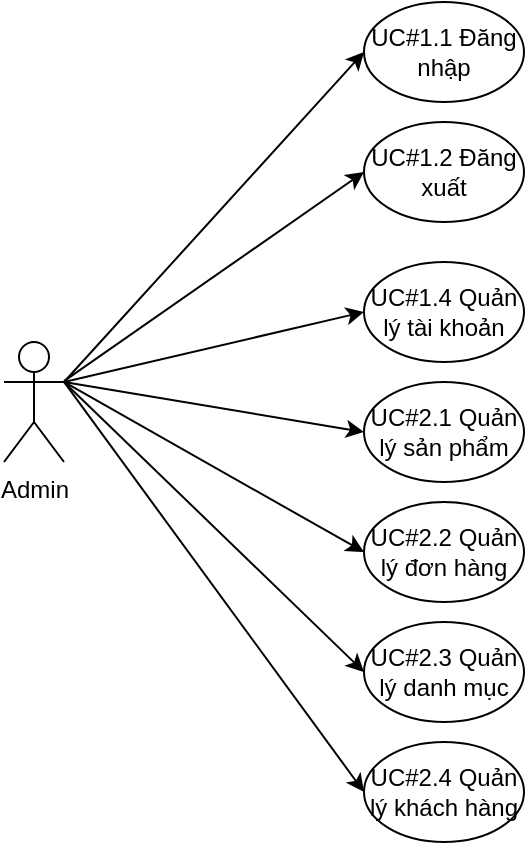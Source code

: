 <mxfile version="27.1.4">
  <diagram name="Page-1" id="YNuYMevGYaQM2IaW7lnQ">
    <mxGraphModel dx="1281" dy="1661" grid="1" gridSize="10" guides="1" tooltips="1" connect="1" arrows="1" fold="1" page="1" pageScale="1" pageWidth="850" pageHeight="1100" math="0" shadow="0">
      <root>
        <mxCell id="0" />
        <mxCell id="1" parent="0" />
        <mxCell id="OykdvGifRhcjLtKxG8Or-27" value="Admin" style="shape=umlActor;verticalLabelPosition=bottom;verticalAlign=top;html=1;outlineConnect=0;" parent="1" vertex="1">
          <mxGeometry x="150" y="160" width="30" height="60" as="geometry" />
        </mxCell>
        <mxCell id="OykdvGifRhcjLtKxG8Or-28" value="UC#1.1 Đăng nhập" style="ellipse;whiteSpace=wrap;html=1;" parent="1" vertex="1">
          <mxGeometry x="330" y="-10" width="80" height="50" as="geometry" />
        </mxCell>
        <mxCell id="OykdvGifRhcjLtKxG8Or-29" value="UC#1.2 Đăng xuất" style="ellipse;whiteSpace=wrap;html=1;" parent="1" vertex="1">
          <mxGeometry x="330" y="50" width="80" height="50" as="geometry" />
        </mxCell>
        <mxCell id="OykdvGifRhcjLtKxG8Or-30" value="UC#1.4 Quản lý tài khoản" style="ellipse;whiteSpace=wrap;html=1;" parent="1" vertex="1">
          <mxGeometry x="330" y="120" width="80" height="50" as="geometry" />
        </mxCell>
        <mxCell id="OykdvGifRhcjLtKxG8Or-32" value="UC#2.1 Quản lý sản phẩm" style="ellipse;whiteSpace=wrap;html=1;" parent="1" vertex="1">
          <mxGeometry x="330" y="180" width="80" height="50" as="geometry" />
        </mxCell>
        <mxCell id="OykdvGifRhcjLtKxG8Or-33" value="UC#2.2 Quản lý đơn hàng" style="ellipse;whiteSpace=wrap;html=1;" parent="1" vertex="1">
          <mxGeometry x="330" y="240" width="80" height="50" as="geometry" />
        </mxCell>
        <mxCell id="OykdvGifRhcjLtKxG8Or-35" value="UC#2.3 Quản lý danh mục" style="ellipse;whiteSpace=wrap;html=1;" parent="1" vertex="1">
          <mxGeometry x="330" y="300" width="80" height="50" as="geometry" />
        </mxCell>
        <mxCell id="OykdvGifRhcjLtKxG8Or-36" value="" style="endArrow=classic;html=1;rounded=0;entryX=0;entryY=0.5;entryDx=0;entryDy=0;" parent="1" target="OykdvGifRhcjLtKxG8Or-28" edge="1">
          <mxGeometry width="50" height="50" relative="1" as="geometry">
            <mxPoint x="180" y="180" as="sourcePoint" />
            <mxPoint x="520" y="160" as="targetPoint" />
          </mxGeometry>
        </mxCell>
        <mxCell id="OykdvGifRhcjLtKxG8Or-37" value="" style="endArrow=classic;html=1;rounded=0;entryX=0;entryY=0.5;entryDx=0;entryDy=0;" parent="1" source="OykdvGifRhcjLtKxG8Or-27" target="OykdvGifRhcjLtKxG8Or-29" edge="1">
          <mxGeometry width="50" height="50" relative="1" as="geometry">
            <mxPoint x="380" y="275" as="sourcePoint" />
            <mxPoint x="520" y="120" as="targetPoint" />
          </mxGeometry>
        </mxCell>
        <mxCell id="OykdvGifRhcjLtKxG8Or-38" value="" style="endArrow=classic;html=1;rounded=0;entryX=0;entryY=0.5;entryDx=0;entryDy=0;exitX=1;exitY=0.333;exitDx=0;exitDy=0;exitPerimeter=0;" parent="1" source="OykdvGifRhcjLtKxG8Or-27" target="OykdvGifRhcjLtKxG8Or-30" edge="1">
          <mxGeometry width="50" height="50" relative="1" as="geometry">
            <mxPoint x="270" y="345" as="sourcePoint" />
            <mxPoint x="410" y="190" as="targetPoint" />
          </mxGeometry>
        </mxCell>
        <mxCell id="OykdvGifRhcjLtKxG8Or-39" value="" style="endArrow=classic;html=1;rounded=0;entryX=0;entryY=0.5;entryDx=0;entryDy=0;exitX=1;exitY=0.333;exitDx=0;exitDy=0;exitPerimeter=0;" parent="1" source="OykdvGifRhcjLtKxG8Or-27" target="OykdvGifRhcjLtKxG8Or-32" edge="1">
          <mxGeometry width="50" height="50" relative="1" as="geometry">
            <mxPoint x="330" y="395" as="sourcePoint" />
            <mxPoint x="470" y="240" as="targetPoint" />
          </mxGeometry>
        </mxCell>
        <mxCell id="OykdvGifRhcjLtKxG8Or-40" value="" style="endArrow=classic;html=1;rounded=0;entryX=0;entryY=0.5;entryDx=0;entryDy=0;exitX=1;exitY=0.333;exitDx=0;exitDy=0;exitPerimeter=0;" parent="1" source="OykdvGifRhcjLtKxG8Or-27" target="OykdvGifRhcjLtKxG8Or-33" edge="1">
          <mxGeometry width="50" height="50" relative="1" as="geometry">
            <mxPoint x="420" y="445" as="sourcePoint" />
            <mxPoint x="560" y="290" as="targetPoint" />
          </mxGeometry>
        </mxCell>
        <mxCell id="OykdvGifRhcjLtKxG8Or-42" value="" style="endArrow=classic;html=1;rounded=0;entryX=0;entryY=0.5;entryDx=0;entryDy=0;exitX=1;exitY=0.333;exitDx=0;exitDy=0;exitPerimeter=0;" parent="1" source="OykdvGifRhcjLtKxG8Or-27" target="OykdvGifRhcjLtKxG8Or-35" edge="1">
          <mxGeometry width="50" height="50" relative="1" as="geometry">
            <mxPoint x="350" y="545" as="sourcePoint" />
            <mxPoint x="490" y="390" as="targetPoint" />
          </mxGeometry>
        </mxCell>
        <mxCell id="OykdvGifRhcjLtKxG8Or-48" value="UC#2.4 Quản lý khách hàng" style="ellipse;whiteSpace=wrap;html=1;" parent="1" vertex="1">
          <mxGeometry x="330" y="360" width="80" height="50" as="geometry" />
        </mxCell>
        <mxCell id="OykdvGifRhcjLtKxG8Or-49" value="" style="endArrow=classic;html=1;rounded=0;entryX=0;entryY=0.5;entryDx=0;entryDy=0;exitX=1;exitY=0.333;exitDx=0;exitDy=0;exitPerimeter=0;" parent="1" source="OykdvGifRhcjLtKxG8Or-27" target="OykdvGifRhcjLtKxG8Or-48" edge="1">
          <mxGeometry width="50" height="50" relative="1" as="geometry">
            <mxPoint x="330" y="330" as="sourcePoint" />
            <mxPoint x="480" y="535" as="targetPoint" />
          </mxGeometry>
        </mxCell>
      </root>
    </mxGraphModel>
  </diagram>
</mxfile>
